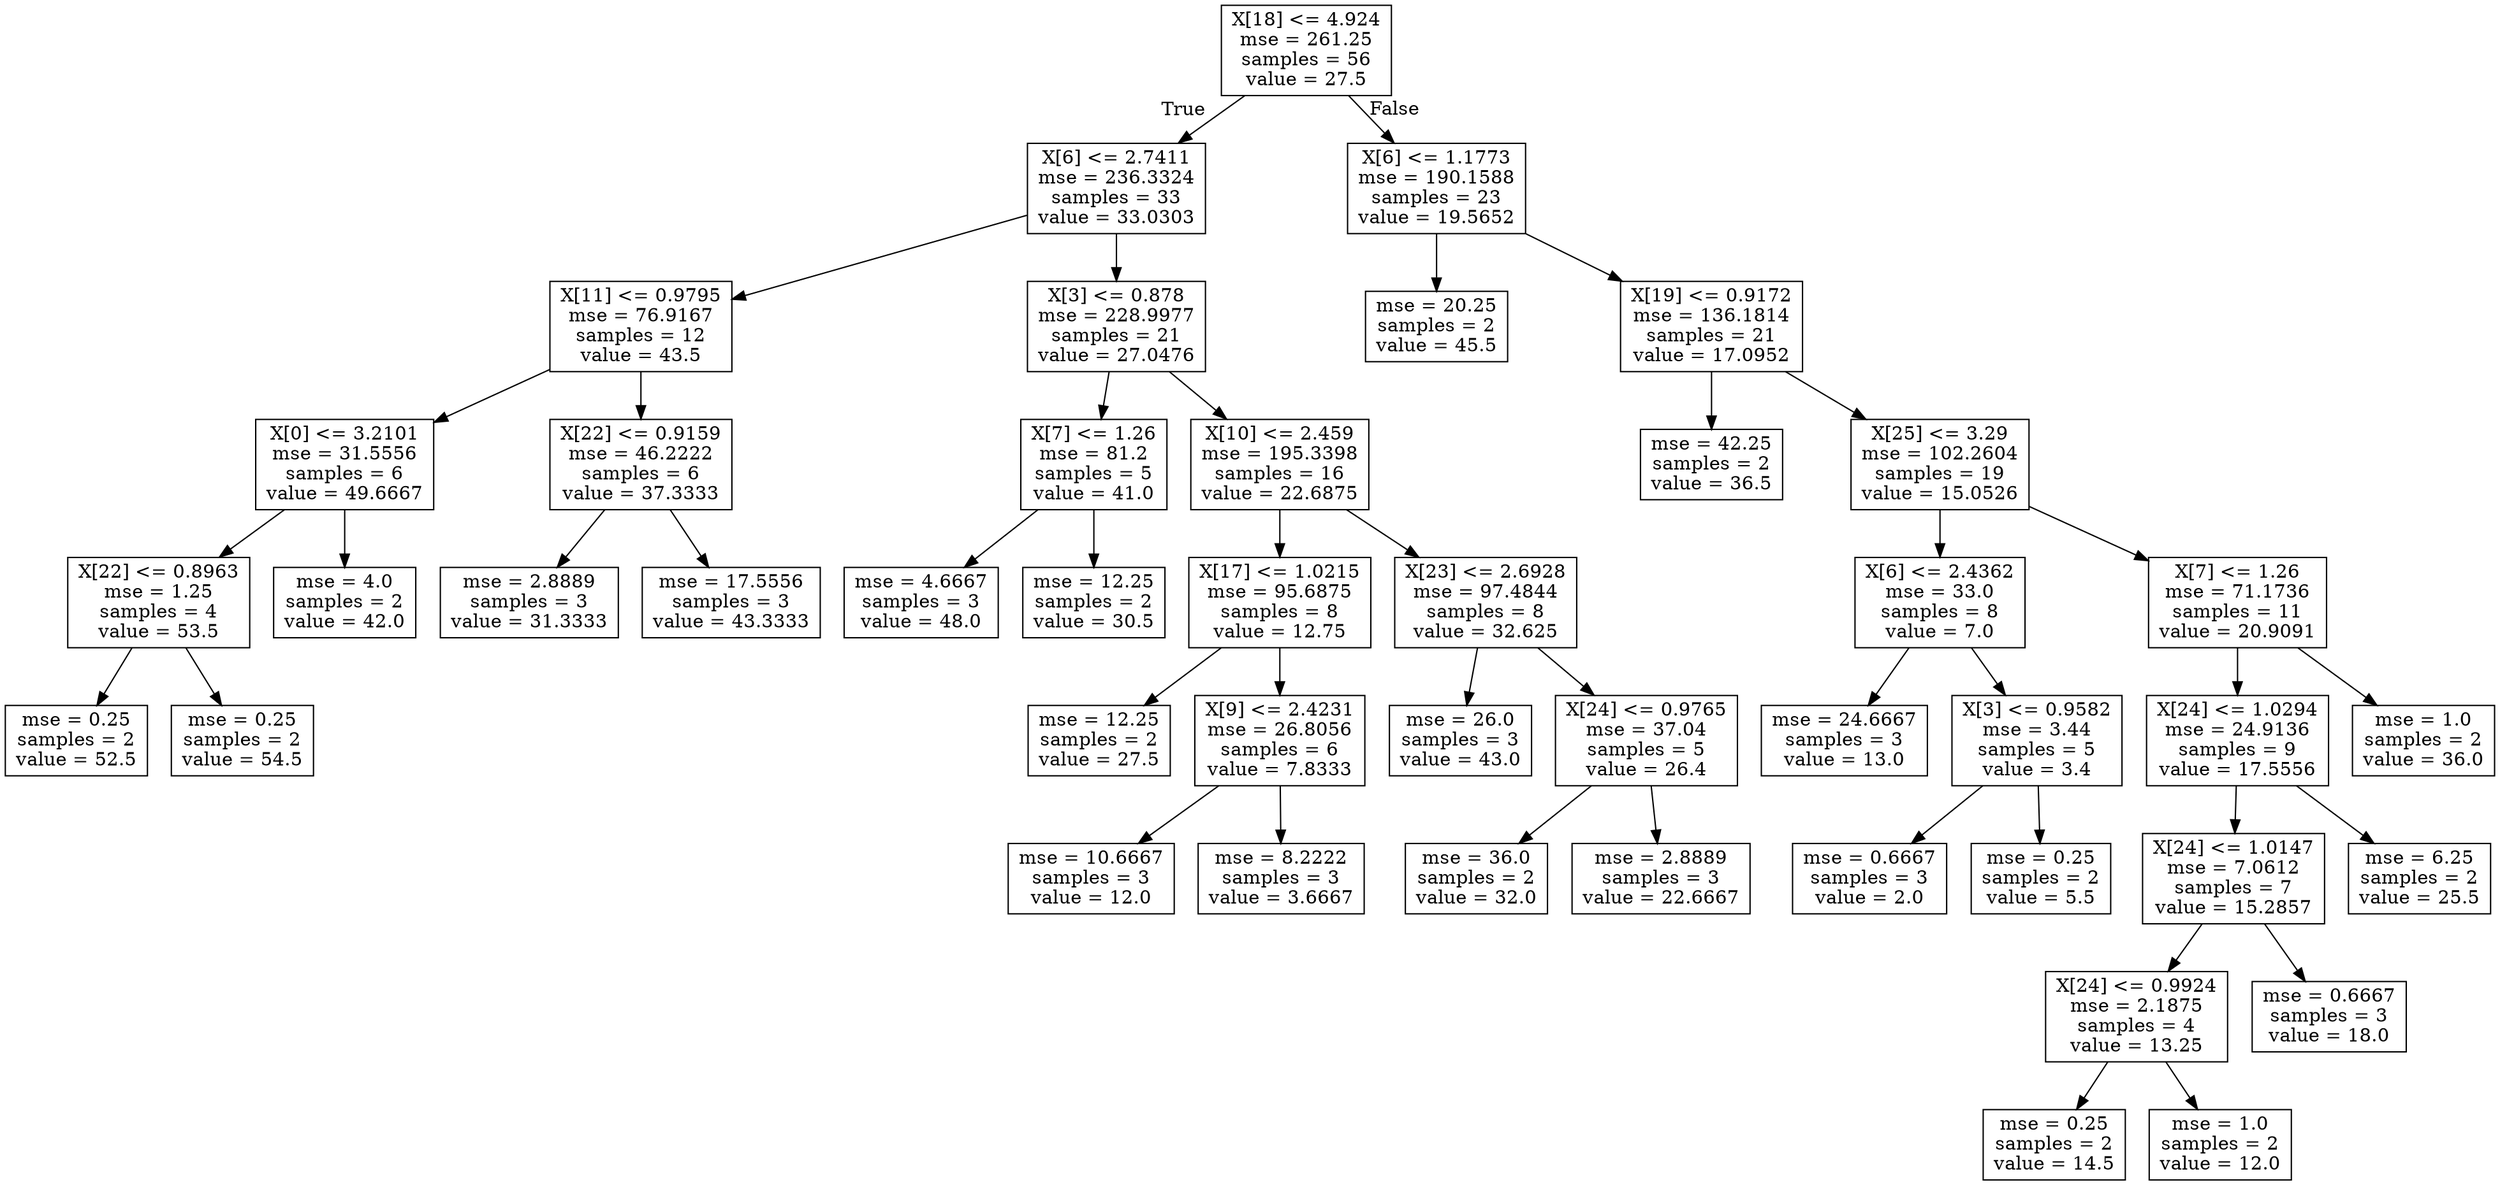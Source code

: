 digraph Tree {
node [shape=box] ;
0 [label="X[18] <= 4.924\nmse = 261.25\nsamples = 56\nvalue = 27.5"] ;
1 [label="X[6] <= 2.7411\nmse = 236.3324\nsamples = 33\nvalue = 33.0303"] ;
0 -> 1 [labeldistance=2.5, labelangle=45, headlabel="True"] ;
2 [label="X[11] <= 0.9795\nmse = 76.9167\nsamples = 12\nvalue = 43.5"] ;
1 -> 2 ;
3 [label="X[0] <= 3.2101\nmse = 31.5556\nsamples = 6\nvalue = 49.6667"] ;
2 -> 3 ;
4 [label="X[22] <= 0.8963\nmse = 1.25\nsamples = 4\nvalue = 53.5"] ;
3 -> 4 ;
5 [label="mse = 0.25\nsamples = 2\nvalue = 52.5"] ;
4 -> 5 ;
6 [label="mse = 0.25\nsamples = 2\nvalue = 54.5"] ;
4 -> 6 ;
7 [label="mse = 4.0\nsamples = 2\nvalue = 42.0"] ;
3 -> 7 ;
8 [label="X[22] <= 0.9159\nmse = 46.2222\nsamples = 6\nvalue = 37.3333"] ;
2 -> 8 ;
9 [label="mse = 2.8889\nsamples = 3\nvalue = 31.3333"] ;
8 -> 9 ;
10 [label="mse = 17.5556\nsamples = 3\nvalue = 43.3333"] ;
8 -> 10 ;
11 [label="X[3] <= 0.878\nmse = 228.9977\nsamples = 21\nvalue = 27.0476"] ;
1 -> 11 ;
12 [label="X[7] <= 1.26\nmse = 81.2\nsamples = 5\nvalue = 41.0"] ;
11 -> 12 ;
13 [label="mse = 4.6667\nsamples = 3\nvalue = 48.0"] ;
12 -> 13 ;
14 [label="mse = 12.25\nsamples = 2\nvalue = 30.5"] ;
12 -> 14 ;
15 [label="X[10] <= 2.459\nmse = 195.3398\nsamples = 16\nvalue = 22.6875"] ;
11 -> 15 ;
16 [label="X[17] <= 1.0215\nmse = 95.6875\nsamples = 8\nvalue = 12.75"] ;
15 -> 16 ;
17 [label="mse = 12.25\nsamples = 2\nvalue = 27.5"] ;
16 -> 17 ;
18 [label="X[9] <= 2.4231\nmse = 26.8056\nsamples = 6\nvalue = 7.8333"] ;
16 -> 18 ;
19 [label="mse = 10.6667\nsamples = 3\nvalue = 12.0"] ;
18 -> 19 ;
20 [label="mse = 8.2222\nsamples = 3\nvalue = 3.6667"] ;
18 -> 20 ;
21 [label="X[23] <= 2.6928\nmse = 97.4844\nsamples = 8\nvalue = 32.625"] ;
15 -> 21 ;
22 [label="mse = 26.0\nsamples = 3\nvalue = 43.0"] ;
21 -> 22 ;
23 [label="X[24] <= 0.9765\nmse = 37.04\nsamples = 5\nvalue = 26.4"] ;
21 -> 23 ;
24 [label="mse = 36.0\nsamples = 2\nvalue = 32.0"] ;
23 -> 24 ;
25 [label="mse = 2.8889\nsamples = 3\nvalue = 22.6667"] ;
23 -> 25 ;
26 [label="X[6] <= 1.1773\nmse = 190.1588\nsamples = 23\nvalue = 19.5652"] ;
0 -> 26 [labeldistance=2.5, labelangle=-45, headlabel="False"] ;
27 [label="mse = 20.25\nsamples = 2\nvalue = 45.5"] ;
26 -> 27 ;
28 [label="X[19] <= 0.9172\nmse = 136.1814\nsamples = 21\nvalue = 17.0952"] ;
26 -> 28 ;
29 [label="mse = 42.25\nsamples = 2\nvalue = 36.5"] ;
28 -> 29 ;
30 [label="X[25] <= 3.29\nmse = 102.2604\nsamples = 19\nvalue = 15.0526"] ;
28 -> 30 ;
31 [label="X[6] <= 2.4362\nmse = 33.0\nsamples = 8\nvalue = 7.0"] ;
30 -> 31 ;
32 [label="mse = 24.6667\nsamples = 3\nvalue = 13.0"] ;
31 -> 32 ;
33 [label="X[3] <= 0.9582\nmse = 3.44\nsamples = 5\nvalue = 3.4"] ;
31 -> 33 ;
34 [label="mse = 0.6667\nsamples = 3\nvalue = 2.0"] ;
33 -> 34 ;
35 [label="mse = 0.25\nsamples = 2\nvalue = 5.5"] ;
33 -> 35 ;
36 [label="X[7] <= 1.26\nmse = 71.1736\nsamples = 11\nvalue = 20.9091"] ;
30 -> 36 ;
37 [label="X[24] <= 1.0294\nmse = 24.9136\nsamples = 9\nvalue = 17.5556"] ;
36 -> 37 ;
38 [label="X[24] <= 1.0147\nmse = 7.0612\nsamples = 7\nvalue = 15.2857"] ;
37 -> 38 ;
39 [label="X[24] <= 0.9924\nmse = 2.1875\nsamples = 4\nvalue = 13.25"] ;
38 -> 39 ;
40 [label="mse = 0.25\nsamples = 2\nvalue = 14.5"] ;
39 -> 40 ;
41 [label="mse = 1.0\nsamples = 2\nvalue = 12.0"] ;
39 -> 41 ;
42 [label="mse = 0.6667\nsamples = 3\nvalue = 18.0"] ;
38 -> 42 ;
43 [label="mse = 6.25\nsamples = 2\nvalue = 25.5"] ;
37 -> 43 ;
44 [label="mse = 1.0\nsamples = 2\nvalue = 36.0"] ;
36 -> 44 ;
}